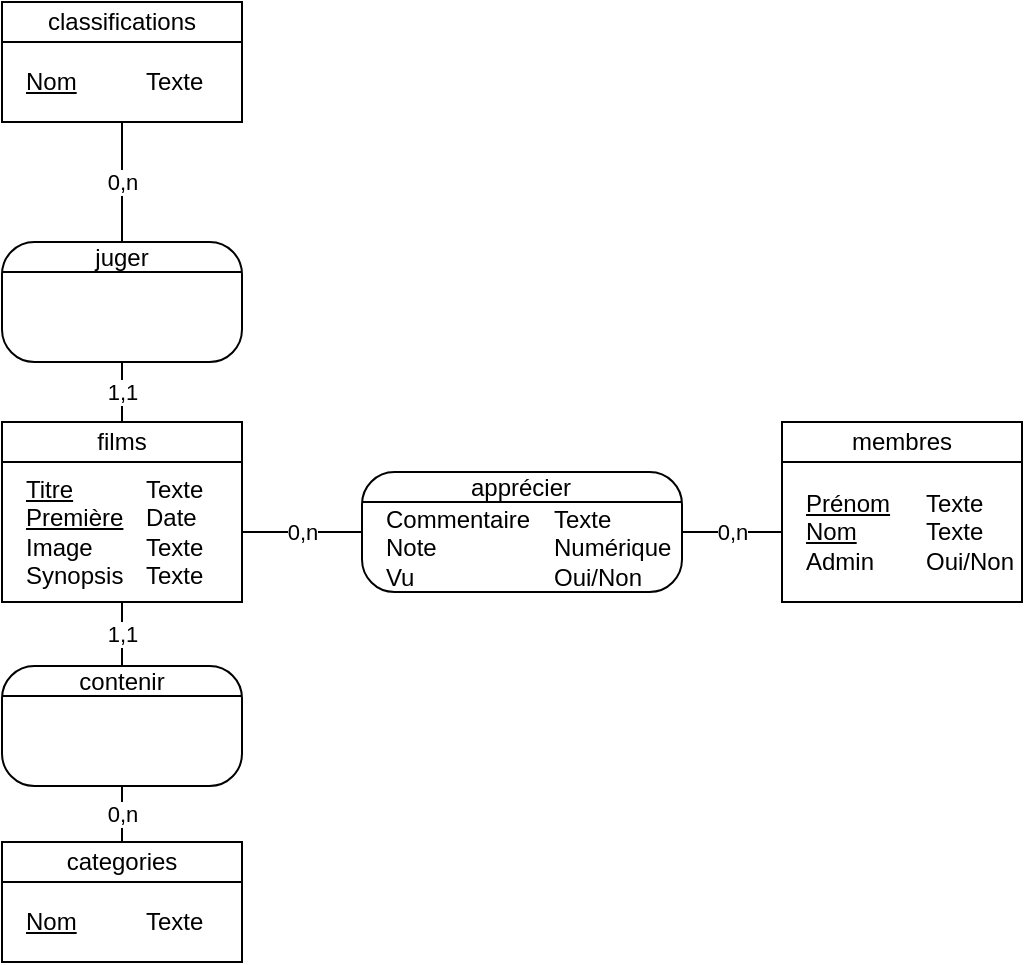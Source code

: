 <mxfile version="12.7.2" type="device"><diagram id="6_-52yMm3KBqNndYGFK6" name="Page-1"><mxGraphModel dx="1422" dy="800" grid="1" gridSize="10" guides="1" tooltips="1" connect="1" arrows="1" fold="1" page="1" pageScale="1" pageWidth="827" pageHeight="1169" math="0" shadow="0"><root><mxCell id="0"/><mxCell id="1" parent="0"/><mxCell id="NMsBOiFfNMSz6AOhvFpY-5" value="" style="group" vertex="1" connectable="0" parent="1"><mxGeometry x="90" y="310" width="120" height="90" as="geometry"/></mxCell><mxCell id="NMsBOiFfNMSz6AOhvFpY-1" value="films" style="rounded=0;whiteSpace=wrap;html=1;" vertex="1" parent="NMsBOiFfNMSz6AOhvFpY-5"><mxGeometry width="120" height="20" as="geometry"/></mxCell><mxCell id="NMsBOiFfNMSz6AOhvFpY-2" value="" style="rounded=0;whiteSpace=wrap;html=1;" vertex="1" parent="NMsBOiFfNMSz6AOhvFpY-5"><mxGeometry y="20" width="120" height="70" as="geometry"/></mxCell><mxCell id="NMsBOiFfNMSz6AOhvFpY-43" value="&lt;u&gt;Titre&lt;/u&gt;&lt;br&gt;&lt;u&gt;Première&lt;/u&gt;&lt;br&gt;Image&lt;br&gt;Synopsis" style="text;html=1;strokeColor=none;fillColor=none;align=left;verticalAlign=middle;whiteSpace=wrap;rounded=0;" vertex="1" parent="NMsBOiFfNMSz6AOhvFpY-5"><mxGeometry x="10" y="20" width="40" height="70" as="geometry"/></mxCell><mxCell id="NMsBOiFfNMSz6AOhvFpY-44" value="Texte&lt;br&gt;Date&lt;br&gt;Texte&lt;br&gt;Texte" style="text;html=1;strokeColor=none;fillColor=none;align=left;verticalAlign=middle;whiteSpace=wrap;rounded=0;" vertex="1" parent="NMsBOiFfNMSz6AOhvFpY-5"><mxGeometry x="70" y="20" width="40" height="70" as="geometry"/></mxCell><mxCell id="NMsBOiFfNMSz6AOhvFpY-6" value="" style="group" vertex="1" connectable="0" parent="1"><mxGeometry x="480" y="310" width="120" height="90" as="geometry"/></mxCell><mxCell id="NMsBOiFfNMSz6AOhvFpY-7" value="membres" style="rounded=0;whiteSpace=wrap;html=1;" vertex="1" parent="NMsBOiFfNMSz6AOhvFpY-6"><mxGeometry width="120" height="20" as="geometry"/></mxCell><mxCell id="NMsBOiFfNMSz6AOhvFpY-8" value="" style="rounded=0;whiteSpace=wrap;html=1;" vertex="1" parent="NMsBOiFfNMSz6AOhvFpY-6"><mxGeometry y="20" width="120" height="70" as="geometry"/></mxCell><mxCell id="NMsBOiFfNMSz6AOhvFpY-45" value="&lt;u&gt;Prénom&lt;/u&gt;&lt;br&gt;&lt;u&gt;Nom&lt;/u&gt;&lt;br&gt;Admin" style="text;html=1;strokeColor=none;fillColor=none;align=left;verticalAlign=middle;whiteSpace=wrap;rounded=0;" vertex="1" parent="NMsBOiFfNMSz6AOhvFpY-6"><mxGeometry x="10" y="20" width="40" height="70" as="geometry"/></mxCell><mxCell id="NMsBOiFfNMSz6AOhvFpY-46" value="Texte&lt;br&gt;Texte&lt;br&gt;Oui/Non" style="text;html=1;strokeColor=none;fillColor=none;align=left;verticalAlign=middle;whiteSpace=wrap;rounded=0;" vertex="1" parent="NMsBOiFfNMSz6AOhvFpY-6"><mxGeometry x="70" y="20" width="40" height="70" as="geometry"/></mxCell><mxCell id="NMsBOiFfNMSz6AOhvFpY-25" value="" style="group" vertex="1" connectable="0" parent="1"><mxGeometry x="90" y="218" width="120" height="62" as="geometry"/></mxCell><mxCell id="NMsBOiFfNMSz6AOhvFpY-15" value="" style="rounded=1;whiteSpace=wrap;html=1;arcSize=27;" vertex="1" parent="NMsBOiFfNMSz6AOhvFpY-25"><mxGeometry y="2" width="120" height="60" as="geometry"/></mxCell><mxCell id="NMsBOiFfNMSz6AOhvFpY-18" value="" style="endArrow=none;html=1;entryX=0;entryY=0.25;entryDx=0;entryDy=0;exitX=1;exitY=0.25;exitDx=0;exitDy=0;" edge="1" parent="NMsBOiFfNMSz6AOhvFpY-25" source="NMsBOiFfNMSz6AOhvFpY-15" target="NMsBOiFfNMSz6AOhvFpY-15"><mxGeometry width="50" height="50" relative="1" as="geometry"><mxPoint x="250" y="282" as="sourcePoint"/><mxPoint x="300" y="232" as="targetPoint"/></mxGeometry></mxCell><mxCell id="NMsBOiFfNMSz6AOhvFpY-19" value="juger" style="text;html=1;strokeColor=none;fillColor=none;align=center;verticalAlign=middle;whiteSpace=wrap;rounded=0;" vertex="1" parent="NMsBOiFfNMSz6AOhvFpY-25"><mxGeometry x="40" width="40" height="20" as="geometry"/></mxCell><mxCell id="NMsBOiFfNMSz6AOhvFpY-26" value="" style="group" vertex="1" connectable="0" parent="1"><mxGeometry x="90" y="430" width="120" height="62" as="geometry"/></mxCell><mxCell id="NMsBOiFfNMSz6AOhvFpY-22" value="" style="rounded=1;whiteSpace=wrap;html=1;arcSize=27;" vertex="1" parent="NMsBOiFfNMSz6AOhvFpY-26"><mxGeometry y="2" width="120" height="60" as="geometry"/></mxCell><mxCell id="NMsBOiFfNMSz6AOhvFpY-23" value="" style="endArrow=none;html=1;entryX=0;entryY=0.25;entryDx=0;entryDy=0;exitX=1;exitY=0.25;exitDx=0;exitDy=0;" edge="1" parent="NMsBOiFfNMSz6AOhvFpY-26" source="NMsBOiFfNMSz6AOhvFpY-22" target="NMsBOiFfNMSz6AOhvFpY-22"><mxGeometry width="50" height="50" relative="1" as="geometry"><mxPoint x="250" y="282" as="sourcePoint"/><mxPoint x="300" y="232" as="targetPoint"/></mxGeometry></mxCell><mxCell id="NMsBOiFfNMSz6AOhvFpY-24" value="contenir" style="text;html=1;strokeColor=none;fillColor=none;align=center;verticalAlign=middle;whiteSpace=wrap;rounded=0;" vertex="1" parent="NMsBOiFfNMSz6AOhvFpY-26"><mxGeometry x="40" width="40" height="20" as="geometry"/></mxCell><mxCell id="NMsBOiFfNMSz6AOhvFpY-27" value="" style="group" vertex="1" connectable="0" parent="1"><mxGeometry x="270" y="333" width="160" height="70" as="geometry"/></mxCell><mxCell id="NMsBOiFfNMSz6AOhvFpY-28" value="" style="rounded=1;whiteSpace=wrap;html=1;arcSize=27;" vertex="1" parent="NMsBOiFfNMSz6AOhvFpY-27"><mxGeometry y="2" width="160" height="60" as="geometry"/></mxCell><mxCell id="NMsBOiFfNMSz6AOhvFpY-29" value="" style="endArrow=none;html=1;entryX=0;entryY=0.25;entryDx=0;entryDy=0;exitX=1;exitY=0.25;exitDx=0;exitDy=0;" edge="1" parent="NMsBOiFfNMSz6AOhvFpY-27" source="NMsBOiFfNMSz6AOhvFpY-28" target="NMsBOiFfNMSz6AOhvFpY-28"><mxGeometry width="50" height="50" relative="1" as="geometry"><mxPoint x="333.333" y="282" as="sourcePoint"/><mxPoint x="400" y="232" as="targetPoint"/></mxGeometry></mxCell><mxCell id="NMsBOiFfNMSz6AOhvFpY-30" value="apprécier" style="text;html=1;strokeColor=none;fillColor=none;align=center;verticalAlign=middle;whiteSpace=wrap;rounded=0;" vertex="1" parent="NMsBOiFfNMSz6AOhvFpY-27"><mxGeometry x="53.333" width="53.333" height="20" as="geometry"/></mxCell><mxCell id="NMsBOiFfNMSz6AOhvFpY-47" value="Commentaire&lt;br&gt;Note&lt;br&gt;Vu" style="text;html=1;strokeColor=none;fillColor=none;align=left;verticalAlign=middle;whiteSpace=wrap;rounded=0;" vertex="1" parent="NMsBOiFfNMSz6AOhvFpY-27"><mxGeometry x="10.333" y="10" width="53.333" height="60" as="geometry"/></mxCell><mxCell id="NMsBOiFfNMSz6AOhvFpY-48" value="Texte&lt;br&gt;Numérique&lt;br&gt;Oui/Non" style="text;html=1;strokeColor=none;fillColor=none;align=left;verticalAlign=middle;whiteSpace=wrap;rounded=0;" vertex="1" parent="NMsBOiFfNMSz6AOhvFpY-27"><mxGeometry x="94.333" y="10" width="53.333" height="60" as="geometry"/></mxCell><mxCell id="NMsBOiFfNMSz6AOhvFpY-31" value="0,n" style="endArrow=none;html=1;entryX=0.5;entryY=1;entryDx=0;entryDy=0;" edge="1" parent="1" source="NMsBOiFfNMSz6AOhvFpY-15" target="NMsBOiFfNMSz6AOhvFpY-14"><mxGeometry width="50" height="50" relative="1" as="geometry"><mxPoint x="700" y="430" as="sourcePoint"/><mxPoint x="750" y="380" as="targetPoint"/></mxGeometry></mxCell><mxCell id="NMsBOiFfNMSz6AOhvFpY-32" value="1,1" style="endArrow=none;html=1;entryX=0.5;entryY=1;entryDx=0;entryDy=0;exitX=0.5;exitY=0;exitDx=0;exitDy=0;" edge="1" parent="1" source="NMsBOiFfNMSz6AOhvFpY-1" target="NMsBOiFfNMSz6AOhvFpY-15"><mxGeometry width="50" height="50" relative="1" as="geometry"><mxPoint x="290" y="250" as="sourcePoint"/><mxPoint x="290" y="210" as="targetPoint"/></mxGeometry></mxCell><mxCell id="NMsBOiFfNMSz6AOhvFpY-33" value="0,n" style="endArrow=none;html=1;exitX=1;exitY=0.5;exitDx=0;exitDy=0;entryX=0;entryY=0.5;entryDx=0;entryDy=0;" edge="1" parent="1" source="NMsBOiFfNMSz6AOhvFpY-28" target="NMsBOiFfNMSz6AOhvFpY-8"><mxGeometry width="50" height="50" relative="1" as="geometry"><mxPoint x="700" y="430" as="sourcePoint"/><mxPoint x="750" y="380" as="targetPoint"/></mxGeometry></mxCell><mxCell id="NMsBOiFfNMSz6AOhvFpY-34" value="0,n" style="endArrow=none;html=1;entryX=1;entryY=0.5;entryDx=0;entryDy=0;exitX=0;exitY=0.5;exitDx=0;exitDy=0;" edge="1" parent="1" source="NMsBOiFfNMSz6AOhvFpY-28" target="NMsBOiFfNMSz6AOhvFpY-2"><mxGeometry width="50" height="50" relative="1" as="geometry"><mxPoint x="700" y="430" as="sourcePoint"/><mxPoint x="750" y="380" as="targetPoint"/></mxGeometry></mxCell><mxCell id="NMsBOiFfNMSz6AOhvFpY-35" value="1,1" style="endArrow=none;html=1;exitX=0.5;exitY=1;exitDx=0;exitDy=0;" edge="1" parent="1" source="NMsBOiFfNMSz6AOhvFpY-2" target="NMsBOiFfNMSz6AOhvFpY-22"><mxGeometry width="50" height="50" relative="1" as="geometry"><mxPoint x="700" y="430" as="sourcePoint"/><mxPoint x="750" y="380" as="targetPoint"/></mxGeometry></mxCell><mxCell id="NMsBOiFfNMSz6AOhvFpY-36" value="0,n" style="endArrow=none;html=1;exitX=0.5;exitY=0;exitDx=0;exitDy=0;entryX=0.5;entryY=1;entryDx=0;entryDy=0;" edge="1" parent="1" source="NMsBOiFfNMSz6AOhvFpY-10" target="NMsBOiFfNMSz6AOhvFpY-22"><mxGeometry width="50" height="50" relative="1" as="geometry"><mxPoint x="700" y="430" as="sourcePoint"/><mxPoint x="750" y="380" as="targetPoint"/></mxGeometry></mxCell><mxCell id="NMsBOiFfNMSz6AOhvFpY-41" value="" style="group" vertex="1" connectable="0" parent="1"><mxGeometry x="90" y="100" width="120" height="60" as="geometry"/></mxCell><mxCell id="NMsBOiFfNMSz6AOhvFpY-13" value="classifications" style="rounded=0;whiteSpace=wrap;html=1;" vertex="1" parent="NMsBOiFfNMSz6AOhvFpY-41"><mxGeometry width="120" height="20" as="geometry"/></mxCell><mxCell id="NMsBOiFfNMSz6AOhvFpY-14" value="" style="rounded=0;whiteSpace=wrap;html=1;" vertex="1" parent="NMsBOiFfNMSz6AOhvFpY-41"><mxGeometry y="20" width="120" height="40" as="geometry"/></mxCell><mxCell id="NMsBOiFfNMSz6AOhvFpY-37" value="&lt;u&gt;Nom&lt;/u&gt;" style="text;html=1;strokeColor=none;fillColor=none;align=left;verticalAlign=middle;whiteSpace=wrap;rounded=0;" vertex="1" parent="NMsBOiFfNMSz6AOhvFpY-41"><mxGeometry x="10" y="30" width="40" height="20" as="geometry"/></mxCell><mxCell id="NMsBOiFfNMSz6AOhvFpY-38" value="Texte" style="text;html=1;strokeColor=none;fillColor=none;align=left;verticalAlign=middle;whiteSpace=wrap;rounded=0;" vertex="1" parent="NMsBOiFfNMSz6AOhvFpY-41"><mxGeometry x="70" y="30" width="40" height="20" as="geometry"/></mxCell><mxCell id="NMsBOiFfNMSz6AOhvFpY-42" value="" style="group" vertex="1" connectable="0" parent="1"><mxGeometry x="90" y="520" width="120" height="60" as="geometry"/></mxCell><mxCell id="NMsBOiFfNMSz6AOhvFpY-10" value="categories" style="rounded=0;whiteSpace=wrap;html=1;" vertex="1" parent="NMsBOiFfNMSz6AOhvFpY-42"><mxGeometry width="120" height="20" as="geometry"/></mxCell><mxCell id="NMsBOiFfNMSz6AOhvFpY-11" value="" style="rounded=0;whiteSpace=wrap;html=1;" vertex="1" parent="NMsBOiFfNMSz6AOhvFpY-42"><mxGeometry y="20" width="120" height="40" as="geometry"/></mxCell><mxCell id="NMsBOiFfNMSz6AOhvFpY-39" value="&lt;u&gt;Nom&lt;/u&gt;" style="text;html=1;strokeColor=none;fillColor=none;align=left;verticalAlign=middle;whiteSpace=wrap;rounded=0;" vertex="1" parent="NMsBOiFfNMSz6AOhvFpY-42"><mxGeometry x="10" y="30" width="40" height="20" as="geometry"/></mxCell><mxCell id="NMsBOiFfNMSz6AOhvFpY-40" value="Texte" style="text;html=1;strokeColor=none;fillColor=none;align=left;verticalAlign=middle;whiteSpace=wrap;rounded=0;" vertex="1" parent="NMsBOiFfNMSz6AOhvFpY-42"><mxGeometry x="70" y="30" width="40" height="20" as="geometry"/></mxCell></root></mxGraphModel></diagram></mxfile>